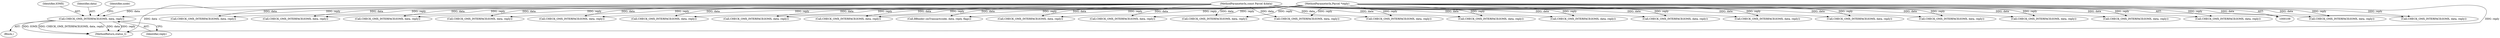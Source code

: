 digraph "0_Android_295c883fe3105b19bcd0f9e07d54c6b589fc5bff@pointer" {
"1001251" [label="(Call,CHECK_OMX_INTERFACE(IOMX, data, reply))"];
"1000111" [label="(MethodParameterIn,const Parcel &data)"];
"1000112" [label="(MethodParameterIn,Parcel *reply)"];
"1000918" [label="(Call,CHECK_OMX_INTERFACE(IOMX, data, reply))"];
"1000567" [label="(Call,CHECK_OMX_INTERFACE(IOMX, data, reply))"];
"1000112" [label="(MethodParameterIn,Parcel *reply)"];
"1001191" [label="(Call,CHECK_OMX_INTERFACE(IOMX, data, reply))"];
"1000686" [label="(Call,CHECK_OMX_INTERFACE(IOMX, data, reply))"];
"1000775" [label="(Call,CHECK_OMX_INTERFACE(IOMX, data, reply))"];
"1001254" [label="(Identifier,reply)"];
"1000939" [label="(Call,CHECK_OMX_INTERFACE(IOMX, data, reply))"];
"1000111" [label="(MethodParameterIn,const Parcel &data)"];
"1001251" [label="(Call,CHECK_OMX_INTERFACE(IOMX, data, reply))"];
"1000980" [label="(Call,CHECK_OMX_INTERFACE(IOMX, data, reply))"];
"1000832" [label="(Call,CHECK_OMX_INTERFACE(IOMX, data, reply))"];
"1001250" [label="(Block,)"];
"1001074" [label="(Call,CHECK_OMX_INTERFACE(IOMX, data, reply))"];
"1000733" [label="(Call,CHECK_OMX_INTERFACE(IOMX, data, reply))"];
"1000234" [label="(Call,CHECK_OMX_INTERFACE(IOMX, data, reply))"];
"1000120" [label="(Call,CHECK_OMX_INTERFACE(IOMX, data, reply))"];
"1001139" [label="(Call,CHECK_OMX_INTERFACE(IOMX, data, reply))"];
"1001252" [label="(Identifier,IOMX)"];
"1001220" [label="(Call,CHECK_OMX_INTERFACE(IOMX, data, reply))"];
"1001253" [label="(Identifier,data)"];
"1001257" [label="(Identifier,node)"];
"1000251" [label="(Call,CHECK_OMX_INTERFACE(IOMX, data, reply))"];
"1000634" [label="(Call,CHECK_OMX_INTERFACE(IOMX, data, reply))"];
"1000284" [label="(Call,CHECK_OMX_INTERFACE(IOMX, data, reply))"];
"1000600" [label="(Call,CHECK_OMX_INTERFACE(IOMX, data, reply))"];
"1001338" [label="(Call,BBinder::onTransact(code, data, reply, flags))"];
"1000538" [label="(Call,CHECK_OMX_INTERFACE(IOMX, data, reply))"];
"1001023" [label="(Call,CHECK_OMX_INTERFACE(IOMX, data, reply))"];
"1001302" [label="(Call,CHECK_OMX_INTERFACE(IOMX, data, reply))"];
"1000194" [label="(Call,CHECK_OMX_INTERFACE(IOMX, data, reply))"];
"1000144" [label="(Call,CHECK_OMX_INTERFACE(IOMX, data, reply))"];
"1000863" [label="(Call,CHECK_OMX_INTERFACE(IOMX, data, reply))"];
"1001343" [label="(MethodReturn,status_t)"];
"1001251" -> "1001250"  [label="AST: "];
"1001251" -> "1001254"  [label="CFG: "];
"1001252" -> "1001251"  [label="AST: "];
"1001253" -> "1001251"  [label="AST: "];
"1001254" -> "1001251"  [label="AST: "];
"1001257" -> "1001251"  [label="CFG: "];
"1001251" -> "1001343"  [label="DDG: CHECK_OMX_INTERFACE(IOMX, data, reply)"];
"1001251" -> "1001343"  [label="DDG: data"];
"1001251" -> "1001343"  [label="DDG: reply"];
"1001251" -> "1001343"  [label="DDG: IOMX"];
"1000111" -> "1001251"  [label="DDG: data"];
"1000112" -> "1001251"  [label="DDG: reply"];
"1000111" -> "1000109"  [label="AST: "];
"1000111" -> "1001343"  [label="DDG: data"];
"1000111" -> "1000120"  [label="DDG: data"];
"1000111" -> "1000144"  [label="DDG: data"];
"1000111" -> "1000194"  [label="DDG: data"];
"1000111" -> "1000234"  [label="DDG: data"];
"1000111" -> "1000251"  [label="DDG: data"];
"1000111" -> "1000284"  [label="DDG: data"];
"1000111" -> "1000538"  [label="DDG: data"];
"1000111" -> "1000567"  [label="DDG: data"];
"1000111" -> "1000600"  [label="DDG: data"];
"1000111" -> "1000634"  [label="DDG: data"];
"1000111" -> "1000686"  [label="DDG: data"];
"1000111" -> "1000733"  [label="DDG: data"];
"1000111" -> "1000775"  [label="DDG: data"];
"1000111" -> "1000832"  [label="DDG: data"];
"1000111" -> "1000863"  [label="DDG: data"];
"1000111" -> "1000918"  [label="DDG: data"];
"1000111" -> "1000939"  [label="DDG: data"];
"1000111" -> "1000980"  [label="DDG: data"];
"1000111" -> "1001023"  [label="DDG: data"];
"1000111" -> "1001074"  [label="DDG: data"];
"1000111" -> "1001139"  [label="DDG: data"];
"1000111" -> "1001191"  [label="DDG: data"];
"1000111" -> "1001220"  [label="DDG: data"];
"1000111" -> "1001302"  [label="DDG: data"];
"1000111" -> "1001338"  [label="DDG: data"];
"1000112" -> "1000109"  [label="AST: "];
"1000112" -> "1001343"  [label="DDG: reply"];
"1000112" -> "1000120"  [label="DDG: reply"];
"1000112" -> "1000144"  [label="DDG: reply"];
"1000112" -> "1000194"  [label="DDG: reply"];
"1000112" -> "1000234"  [label="DDG: reply"];
"1000112" -> "1000251"  [label="DDG: reply"];
"1000112" -> "1000284"  [label="DDG: reply"];
"1000112" -> "1000538"  [label="DDG: reply"];
"1000112" -> "1000567"  [label="DDG: reply"];
"1000112" -> "1000600"  [label="DDG: reply"];
"1000112" -> "1000634"  [label="DDG: reply"];
"1000112" -> "1000686"  [label="DDG: reply"];
"1000112" -> "1000733"  [label="DDG: reply"];
"1000112" -> "1000775"  [label="DDG: reply"];
"1000112" -> "1000832"  [label="DDG: reply"];
"1000112" -> "1000863"  [label="DDG: reply"];
"1000112" -> "1000918"  [label="DDG: reply"];
"1000112" -> "1000939"  [label="DDG: reply"];
"1000112" -> "1000980"  [label="DDG: reply"];
"1000112" -> "1001023"  [label="DDG: reply"];
"1000112" -> "1001074"  [label="DDG: reply"];
"1000112" -> "1001139"  [label="DDG: reply"];
"1000112" -> "1001191"  [label="DDG: reply"];
"1000112" -> "1001220"  [label="DDG: reply"];
"1000112" -> "1001302"  [label="DDG: reply"];
"1000112" -> "1001338"  [label="DDG: reply"];
}
